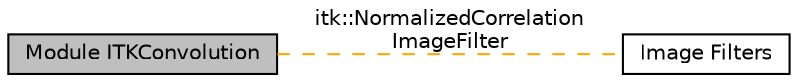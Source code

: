 digraph "Module ITKConvolution"
{
  edge [fontname="Helvetica",fontsize="10",labelfontname="Helvetica",labelfontsize="10"];
  node [fontname="Helvetica",fontsize="10",shape=box];
  rankdir=LR;
  Node1 [label="Module ITKConvolution",height=0.2,width=0.4,color="black", fillcolor="grey75", style="filled", fontcolor="black",tooltip=" "];
  Node2 [label="Image Filters",height=0.2,width=0.4,color="black", fillcolor="white", style="filled",URL="$group__ImageFilters.html",tooltip=" "];
  Node1->Node2 [shape=plaintext, label="itk::NormalizedCorrelation\lImageFilter", color="orange", dir="none", style="dashed"];
}
